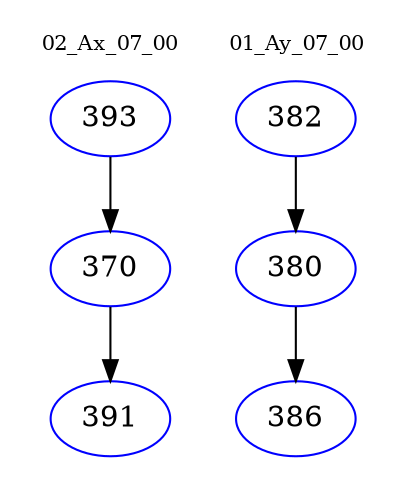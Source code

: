 digraph{
subgraph cluster_0 {
color = white
label = "02_Ax_07_00";
fontsize=10;
T0_393 [label="393", color="blue"]
T0_393 -> T0_370 [color="black"]
T0_370 [label="370", color="blue"]
T0_370 -> T0_391 [color="black"]
T0_391 [label="391", color="blue"]
}
subgraph cluster_1 {
color = white
label = "01_Ay_07_00";
fontsize=10;
T1_382 [label="382", color="blue"]
T1_382 -> T1_380 [color="black"]
T1_380 [label="380", color="blue"]
T1_380 -> T1_386 [color="black"]
T1_386 [label="386", color="blue"]
}
}
